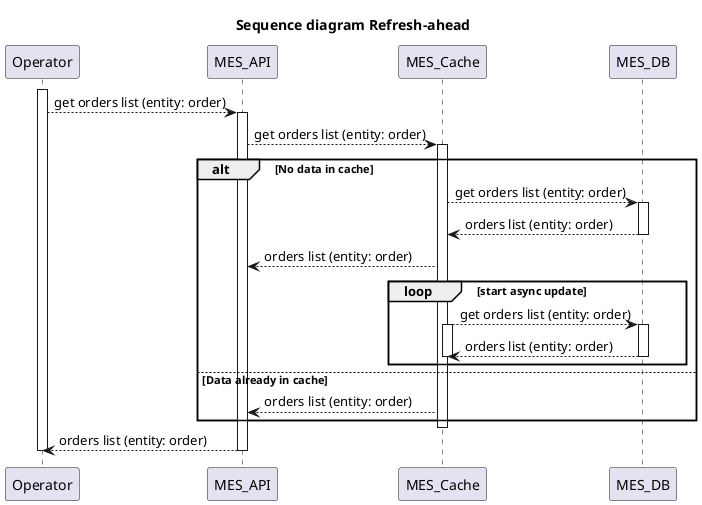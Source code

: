 ﻿@startuml
title Sequence diagram Refresh-ahead

participant Operator
participant MES_API
participant MES_Cache
participant MES_DB

activate Operator
Operator --> MES_API: get orders list (entity: order)
activate MES_API

MES_API --> MES_Cache: get orders list (entity: order)
activate MES_Cache
alt No data in cache
    MES_Cache --> MES_DB: get orders list (entity: order)
    activate MES_DB
    MES_DB --> MES_Cache: orders list (entity: order)
    deactivate MES_DB
    MES_Cache --> MES_API: orders list (entity: order)
    loop start async update
        MES_Cache --> MES_DB: get orders list (entity: order)
        activate MES_Cache
        activate MES_DB
        MES_DB --> MES_Cache: orders list (entity: order)
        deactivate MES_DB
        deactivate MES_Cache
    end
else Data already in cache
    MES_Cache --> MES_API: orders list (entity: order)
end
deactivate MES_Cache

MES_API --> Operator: orders list (entity: order)
deactivate MES_API
deactivate Operator

@enduml

